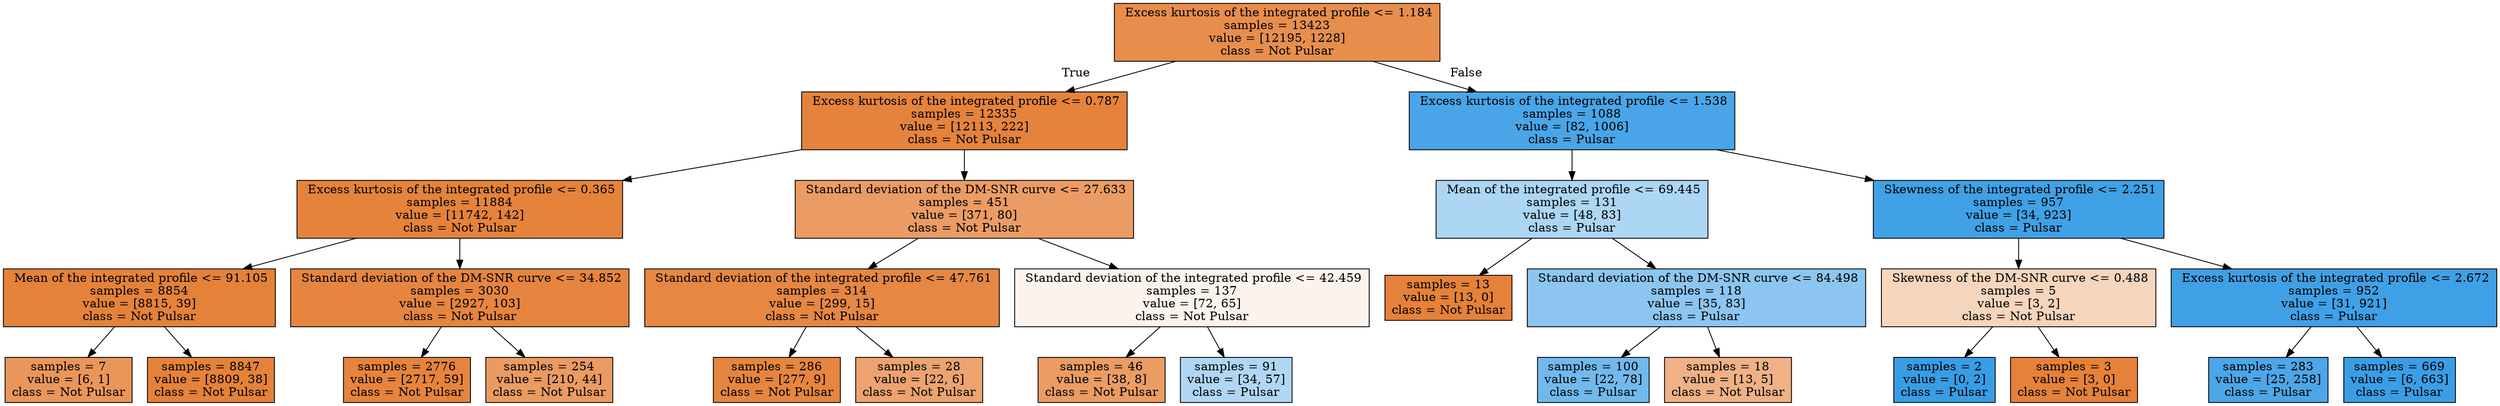 digraph Tree {
node [shape=box, style="filled", color="black"] ;
0 [label=" Excess kurtosis of the integrated profile <= 1.184\nsamples = 13423\nvalue = [12195, 1228]\nclass = Not Pulsar", fillcolor="#e88e4d"] ;
1 [label=" Excess kurtosis of the integrated profile <= 0.787\nsamples = 12335\nvalue = [12113, 222]\nclass = Not Pulsar", fillcolor="#e5833d"] ;
0 -> 1 [labeldistance=2.5, labelangle=45, headlabel="True"] ;
2 [label=" Excess kurtosis of the integrated profile <= 0.365\nsamples = 11884\nvalue = [11742, 142]\nclass = Not Pulsar", fillcolor="#e5833b"] ;
1 -> 2 ;
3 [label=" Mean of the integrated profile <= 91.105\nsamples = 8854\nvalue = [8815, 39]\nclass = Not Pulsar", fillcolor="#e5823a"] ;
2 -> 3 ;
4 [label="samples = 7\nvalue = [6, 1]\nclass = Not Pulsar", fillcolor="#e9965a"] ;
3 -> 4 ;
5 [label="samples = 8847\nvalue = [8809, 38]\nclass = Not Pulsar", fillcolor="#e5823a"] ;
3 -> 5 ;
6 [label=" Standard deviation of the DM-SNR curve <= 34.852\nsamples = 3030\nvalue = [2927, 103]\nclass = Not Pulsar", fillcolor="#e68540"] ;
2 -> 6 ;
7 [label="samples = 2776\nvalue = [2717, 59]\nclass = Not Pulsar", fillcolor="#e6843d"] ;
6 -> 7 ;
8 [label="samples = 254\nvalue = [210, 44]\nclass = Not Pulsar", fillcolor="#ea9b62"] ;
6 -> 8 ;
9 [label=" Standard deviation of the DM-SNR curve <= 27.633\nsamples = 451\nvalue = [371, 80]\nclass = Not Pulsar", fillcolor="#eb9c64"] ;
1 -> 9 ;
10 [label=" Standard deviation of the integrated profile <= 47.761\nsamples = 314\nvalue = [299, 15]\nclass = Not Pulsar", fillcolor="#e68743"] ;
9 -> 10 ;
11 [label="samples = 286\nvalue = [277, 9]\nclass = Not Pulsar", fillcolor="#e6853f"] ;
10 -> 11 ;
12 [label="samples = 28\nvalue = [22, 6]\nclass = Not Pulsar", fillcolor="#eca36f"] ;
10 -> 12 ;
13 [label=" Standard deviation of the integrated profile <= 42.459\nsamples = 137\nvalue = [72, 65]\nclass = Not Pulsar", fillcolor="#fcf3ec"] ;
9 -> 13 ;
14 [label="samples = 46\nvalue = [38, 8]\nclass = Not Pulsar", fillcolor="#ea9c63"] ;
13 -> 14 ;
15 [label="samples = 91\nvalue = [34, 57]\nclass = Pulsar", fillcolor="#afd7f5"] ;
13 -> 15 ;
16 [label=" Excess kurtosis of the integrated profile <= 1.538\nsamples = 1088\nvalue = [82, 1006]\nclass = Pulsar", fillcolor="#49a5e7"] ;
0 -> 16 [labeldistance=2.5, labelangle=-45, headlabel="False"] ;
17 [label=" Mean of the integrated profile <= 69.445\nsamples = 131\nvalue = [48, 83]\nclass = Pulsar", fillcolor="#acd6f4"] ;
16 -> 17 ;
18 [label="samples = 13\nvalue = [13, 0]\nclass = Not Pulsar", fillcolor="#e58139"] ;
17 -> 18 ;
19 [label=" Standard deviation of the DM-SNR curve <= 84.498\nsamples = 118\nvalue = [35, 83]\nclass = Pulsar", fillcolor="#8cc6f0"] ;
17 -> 19 ;
20 [label="samples = 100\nvalue = [22, 78]\nclass = Pulsar", fillcolor="#71b9ec"] ;
19 -> 20 ;
21 [label="samples = 18\nvalue = [13, 5]\nclass = Not Pulsar", fillcolor="#efb185"] ;
19 -> 21 ;
22 [label=" Skewness of the integrated profile <= 2.251\nsamples = 957\nvalue = [34, 923]\nclass = Pulsar", fillcolor="#40a1e6"] ;
16 -> 22 ;
23 [label=" Skewness of the DM-SNR curve <= 0.488\nsamples = 5\nvalue = [3, 2]\nclass = Not Pulsar", fillcolor="#f6d5bd"] ;
22 -> 23 ;
24 [label="samples = 2\nvalue = [0, 2]\nclass = Pulsar", fillcolor="#399de5"] ;
23 -> 24 ;
25 [label="samples = 3\nvalue = [3, 0]\nclass = Not Pulsar", fillcolor="#e58139"] ;
23 -> 25 ;
26 [label=" Excess kurtosis of the integrated profile <= 2.672\nsamples = 952\nvalue = [31, 921]\nclass = Pulsar", fillcolor="#40a0e6"] ;
22 -> 26 ;
27 [label="samples = 283\nvalue = [25, 258]\nclass = Pulsar", fillcolor="#4ca6e8"] ;
26 -> 27 ;
28 [label="samples = 669\nvalue = [6, 663]\nclass = Pulsar", fillcolor="#3b9ee5"] ;
26 -> 28 ;
}